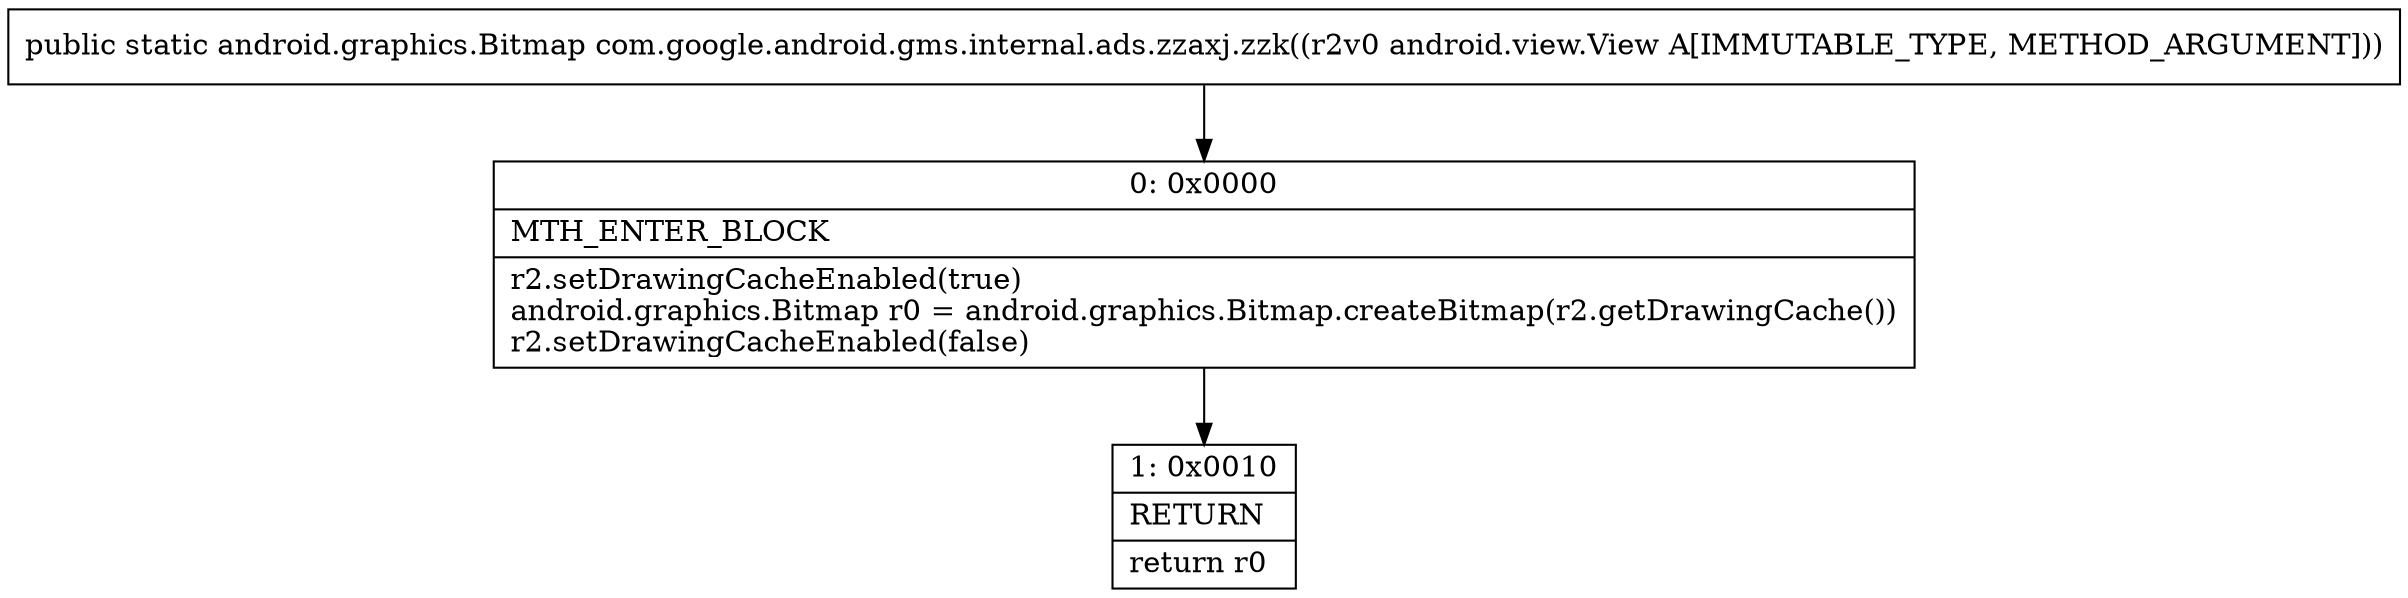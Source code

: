 digraph "CFG forcom.google.android.gms.internal.ads.zzaxj.zzk(Landroid\/view\/View;)Landroid\/graphics\/Bitmap;" {
Node_0 [shape=record,label="{0\:\ 0x0000|MTH_ENTER_BLOCK\l|r2.setDrawingCacheEnabled(true)\landroid.graphics.Bitmap r0 = android.graphics.Bitmap.createBitmap(r2.getDrawingCache())\lr2.setDrawingCacheEnabled(false)\l}"];
Node_1 [shape=record,label="{1\:\ 0x0010|RETURN\l|return r0\l}"];
MethodNode[shape=record,label="{public static android.graphics.Bitmap com.google.android.gms.internal.ads.zzaxj.zzk((r2v0 android.view.View A[IMMUTABLE_TYPE, METHOD_ARGUMENT])) }"];
MethodNode -> Node_0;
Node_0 -> Node_1;
}

